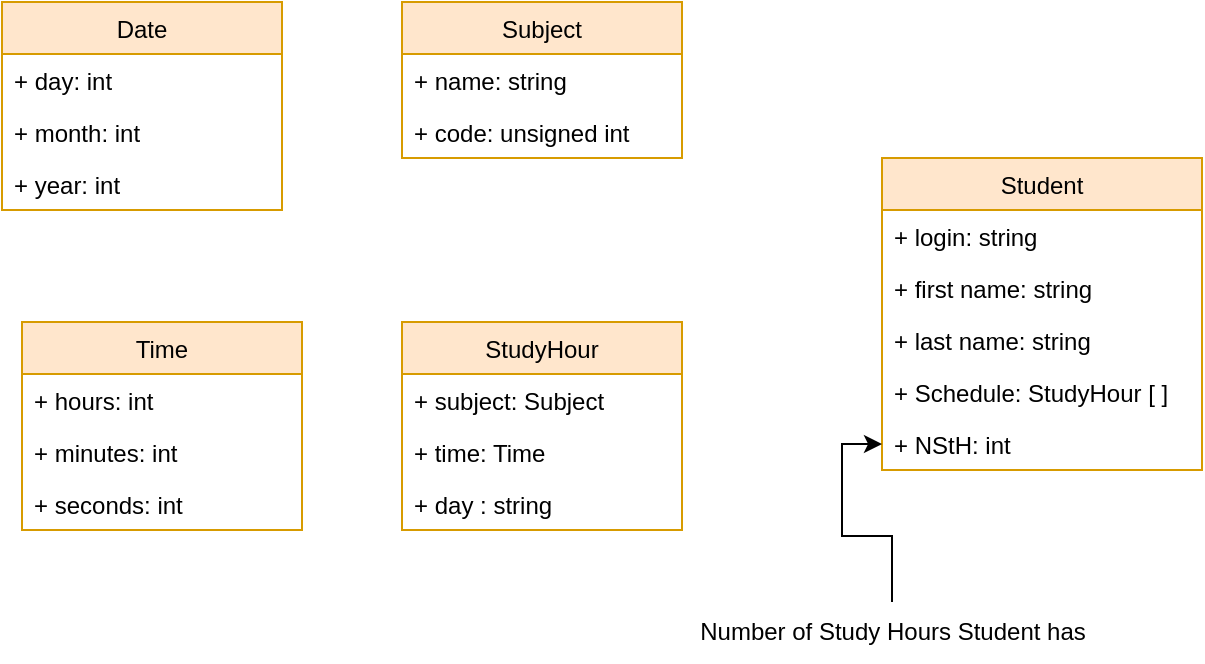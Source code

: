 <mxfile version="20.5.1" type="device"><diagram id="0Rq4poIHDJIyV67zgtvl" name="Page-1"><mxGraphModel dx="1178" dy="634" grid="1" gridSize="10" guides="1" tooltips="1" connect="1" arrows="1" fold="1" page="1" pageScale="1" pageWidth="850" pageHeight="1100" math="0" shadow="0"><root><mxCell id="0"/><mxCell id="1" parent="0"/><mxCell id="Qm-jC9xtMFt2Q9KUEN7E-1" value="Date" style="swimlane;fontStyle=0;childLayout=stackLayout;horizontal=1;startSize=26;fillColor=#ffe6cc;horizontalStack=0;resizeParent=1;resizeParentMax=0;resizeLast=0;collapsible=1;marginBottom=0;strokeColor=#d79b00;" parent="1" vertex="1"><mxGeometry y="40" width="140" height="104" as="geometry"/></mxCell><mxCell id="Qm-jC9xtMFt2Q9KUEN7E-2" value="+ day: int" style="text;strokeColor=none;fillColor=none;align=left;verticalAlign=top;spacingLeft=4;spacingRight=4;overflow=hidden;rotatable=0;points=[[0,0.5],[1,0.5]];portConstraint=eastwest;" parent="Qm-jC9xtMFt2Q9KUEN7E-1" vertex="1"><mxGeometry y="26" width="140" height="26" as="geometry"/></mxCell><mxCell id="Qm-jC9xtMFt2Q9KUEN7E-3" value="+ month: int" style="text;strokeColor=none;fillColor=none;align=left;verticalAlign=top;spacingLeft=4;spacingRight=4;overflow=hidden;rotatable=0;points=[[0,0.5],[1,0.5]];portConstraint=eastwest;" parent="Qm-jC9xtMFt2Q9KUEN7E-1" vertex="1"><mxGeometry y="52" width="140" height="26" as="geometry"/></mxCell><mxCell id="Qm-jC9xtMFt2Q9KUEN7E-4" value="+ year: int" style="text;strokeColor=none;fillColor=none;align=left;verticalAlign=top;spacingLeft=4;spacingRight=4;overflow=hidden;rotatable=0;points=[[0,0.5],[1,0.5]];portConstraint=eastwest;" parent="Qm-jC9xtMFt2Q9KUEN7E-1" vertex="1"><mxGeometry y="78" width="140" height="26" as="geometry"/></mxCell><mxCell id="Qm-jC9xtMFt2Q9KUEN7E-5" value="Student" style="swimlane;fontStyle=0;childLayout=stackLayout;horizontal=1;startSize=26;fillColor=#ffe6cc;horizontalStack=0;resizeParent=1;resizeParentMax=0;resizeLast=0;collapsible=1;marginBottom=0;strokeColor=#d79b00;" parent="1" vertex="1"><mxGeometry x="440" y="118" width="160" height="156" as="geometry"/></mxCell><mxCell id="Qm-jC9xtMFt2Q9KUEN7E-6" value="+ login: string" style="text;strokeColor=none;fillColor=none;align=left;verticalAlign=top;spacingLeft=4;spacingRight=4;overflow=hidden;rotatable=0;points=[[0,0.5],[1,0.5]];portConstraint=eastwest;" parent="Qm-jC9xtMFt2Q9KUEN7E-5" vertex="1"><mxGeometry y="26" width="160" height="26" as="geometry"/></mxCell><mxCell id="Qm-jC9xtMFt2Q9KUEN7E-7" value="+ first name: string" style="text;strokeColor=none;fillColor=none;align=left;verticalAlign=top;spacingLeft=4;spacingRight=4;overflow=hidden;rotatable=0;points=[[0,0.5],[1,0.5]];portConstraint=eastwest;" parent="Qm-jC9xtMFt2Q9KUEN7E-5" vertex="1"><mxGeometry y="52" width="160" height="26" as="geometry"/></mxCell><mxCell id="Qm-jC9xtMFt2Q9KUEN7E-8" value="+ last name: string" style="text;strokeColor=none;fillColor=none;align=left;verticalAlign=top;spacingLeft=4;spacingRight=4;overflow=hidden;rotatable=0;points=[[0,0.5],[1,0.5]];portConstraint=eastwest;" parent="Qm-jC9xtMFt2Q9KUEN7E-5" vertex="1"><mxGeometry y="78" width="160" height="26" as="geometry"/></mxCell><mxCell id="Qm-jC9xtMFt2Q9KUEN7E-21" value="+ Schedule: StudyHour [ ]" style="text;strokeColor=none;fillColor=none;align=left;verticalAlign=top;spacingLeft=4;spacingRight=4;overflow=hidden;rotatable=0;points=[[0,0.5],[1,0.5]];portConstraint=eastwest;" parent="Qm-jC9xtMFt2Q9KUEN7E-5" vertex="1"><mxGeometry y="104" width="160" height="26" as="geometry"/></mxCell><mxCell id="k2fHjbNUoyeymB1Im-Il-1" value="+ NStH: int" style="text;strokeColor=none;fillColor=none;align=left;verticalAlign=top;spacingLeft=4;spacingRight=4;overflow=hidden;rotatable=0;points=[[0,0.5],[1,0.5]];portConstraint=eastwest;" parent="Qm-jC9xtMFt2Q9KUEN7E-5" vertex="1"><mxGeometry y="130" width="160" height="26" as="geometry"/></mxCell><mxCell id="Qm-jC9xtMFt2Q9KUEN7E-9" value="Subject" style="swimlane;fontStyle=0;childLayout=stackLayout;horizontal=1;startSize=26;fillColor=#ffe6cc;horizontalStack=0;resizeParent=1;resizeParentMax=0;resizeLast=0;collapsible=1;marginBottom=0;strokeColor=#d79b00;" parent="1" vertex="1"><mxGeometry x="200" y="40" width="140" height="78" as="geometry"/></mxCell><mxCell id="Qm-jC9xtMFt2Q9KUEN7E-10" value="+ name: string" style="text;strokeColor=none;fillColor=none;align=left;verticalAlign=top;spacingLeft=4;spacingRight=4;overflow=hidden;rotatable=0;points=[[0,0.5],[1,0.5]];portConstraint=eastwest;" parent="Qm-jC9xtMFt2Q9KUEN7E-9" vertex="1"><mxGeometry y="26" width="140" height="26" as="geometry"/></mxCell><mxCell id="Qm-jC9xtMFt2Q9KUEN7E-11" value="+ code: unsigned int" style="text;strokeColor=none;fillColor=none;align=left;verticalAlign=top;spacingLeft=4;spacingRight=4;overflow=hidden;rotatable=0;points=[[0,0.5],[1,0.5]];portConstraint=eastwest;" parent="Qm-jC9xtMFt2Q9KUEN7E-9" vertex="1"><mxGeometry y="52" width="140" height="26" as="geometry"/></mxCell><mxCell id="Qm-jC9xtMFt2Q9KUEN7E-13" value="StudyHour" style="swimlane;fontStyle=0;childLayout=stackLayout;horizontal=1;startSize=26;fillColor=#ffe6cc;horizontalStack=0;resizeParent=1;resizeParentMax=0;resizeLast=0;collapsible=1;marginBottom=0;strokeColor=#d79b00;" parent="1" vertex="1"><mxGeometry x="200" y="200" width="140" height="104" as="geometry"/></mxCell><mxCell id="Qm-jC9xtMFt2Q9KUEN7E-14" value="+ subject: Subject" style="text;strokeColor=none;fillColor=none;align=left;verticalAlign=top;spacingLeft=4;spacingRight=4;overflow=hidden;rotatable=0;points=[[0,0.5],[1,0.5]];portConstraint=eastwest;" parent="Qm-jC9xtMFt2Q9KUEN7E-13" vertex="1"><mxGeometry y="26" width="140" height="26" as="geometry"/></mxCell><mxCell id="Qm-jC9xtMFt2Q9KUEN7E-16" value="+ time: Time" style="text;strokeColor=none;fillColor=none;align=left;verticalAlign=top;spacingLeft=4;spacingRight=4;overflow=hidden;rotatable=0;points=[[0,0.5],[1,0.5]];portConstraint=eastwest;" parent="Qm-jC9xtMFt2Q9KUEN7E-13" vertex="1"><mxGeometry y="52" width="140" height="26" as="geometry"/></mxCell><mxCell id="r0fQB_yPvBMAL2Z_RQXn-4" value="+ day : string" style="text;strokeColor=none;fillColor=none;align=left;verticalAlign=top;spacingLeft=4;spacingRight=4;overflow=hidden;rotatable=0;points=[[0,0.5],[1,0.5]];portConstraint=eastwest;" vertex="1" parent="Qm-jC9xtMFt2Q9KUEN7E-13"><mxGeometry y="78" width="140" height="26" as="geometry"/></mxCell><mxCell id="Qm-jC9xtMFt2Q9KUEN7E-17" value="Time" style="swimlane;fontStyle=0;childLayout=stackLayout;horizontal=1;startSize=26;fillColor=#ffe6cc;horizontalStack=0;resizeParent=1;resizeParentMax=0;resizeLast=0;collapsible=1;marginBottom=0;strokeColor=#d79b00;" parent="1" vertex="1"><mxGeometry x="10" y="200" width="140" height="104" as="geometry"/></mxCell><mxCell id="Qm-jC9xtMFt2Q9KUEN7E-18" value="+ hours: int" style="text;strokeColor=none;fillColor=none;align=left;verticalAlign=top;spacingLeft=4;spacingRight=4;overflow=hidden;rotatable=0;points=[[0,0.5],[1,0.5]];portConstraint=eastwest;" parent="Qm-jC9xtMFt2Q9KUEN7E-17" vertex="1"><mxGeometry y="26" width="140" height="26" as="geometry"/></mxCell><mxCell id="Qm-jC9xtMFt2Q9KUEN7E-19" value="+ minutes: int" style="text;strokeColor=none;fillColor=none;align=left;verticalAlign=top;spacingLeft=4;spacingRight=4;overflow=hidden;rotatable=0;points=[[0,0.5],[1,0.5]];portConstraint=eastwest;" parent="Qm-jC9xtMFt2Q9KUEN7E-17" vertex="1"><mxGeometry y="52" width="140" height="26" as="geometry"/></mxCell><mxCell id="Qm-jC9xtMFt2Q9KUEN7E-20" value="+ seconds: int" style="text;strokeColor=none;fillColor=none;align=left;verticalAlign=top;spacingLeft=4;spacingRight=4;overflow=hidden;rotatable=0;points=[[0,0.5],[1,0.5]];portConstraint=eastwest;" parent="Qm-jC9xtMFt2Q9KUEN7E-17" vertex="1"><mxGeometry y="78" width="140" height="26" as="geometry"/></mxCell><mxCell id="k2fHjbNUoyeymB1Im-Il-3" value="" style="edgeStyle=orthogonalEdgeStyle;rounded=0;orthogonalLoop=1;jettySize=auto;html=1;" parent="1" source="k2fHjbNUoyeymB1Im-Il-2" target="k2fHjbNUoyeymB1Im-Il-1" edge="1"><mxGeometry relative="1" as="geometry"/></mxCell><mxCell id="k2fHjbNUoyeymB1Im-Il-2" value="&lt;div&gt;Number of Study Hours Student has&lt;/div&gt;" style="text;html=1;align=center;verticalAlign=middle;resizable=0;points=[];autosize=1;strokeColor=none;fillColor=none;" parent="1" vertex="1"><mxGeometry x="335" y="340" width="220" height="30" as="geometry"/></mxCell></root></mxGraphModel></diagram></mxfile>